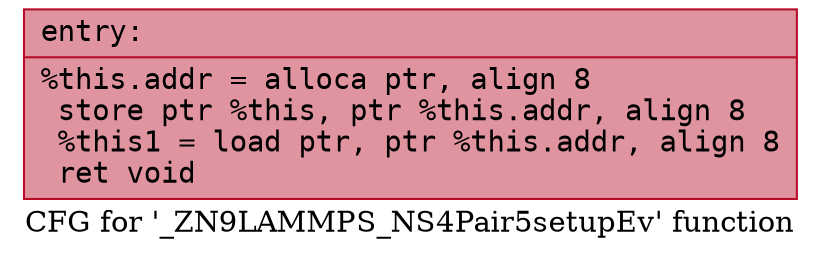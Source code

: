 digraph "CFG for '_ZN9LAMMPS_NS4Pair5setupEv' function" {
	label="CFG for '_ZN9LAMMPS_NS4Pair5setupEv' function";

	Node0x55f528d64a50 [shape=record,color="#b70d28ff", style=filled, fillcolor="#b70d2870" fontname="Courier",label="{entry:\l|  %this.addr = alloca ptr, align 8\l  store ptr %this, ptr %this.addr, align 8\l  %this1 = load ptr, ptr %this.addr, align 8\l  ret void\l}"];
}
